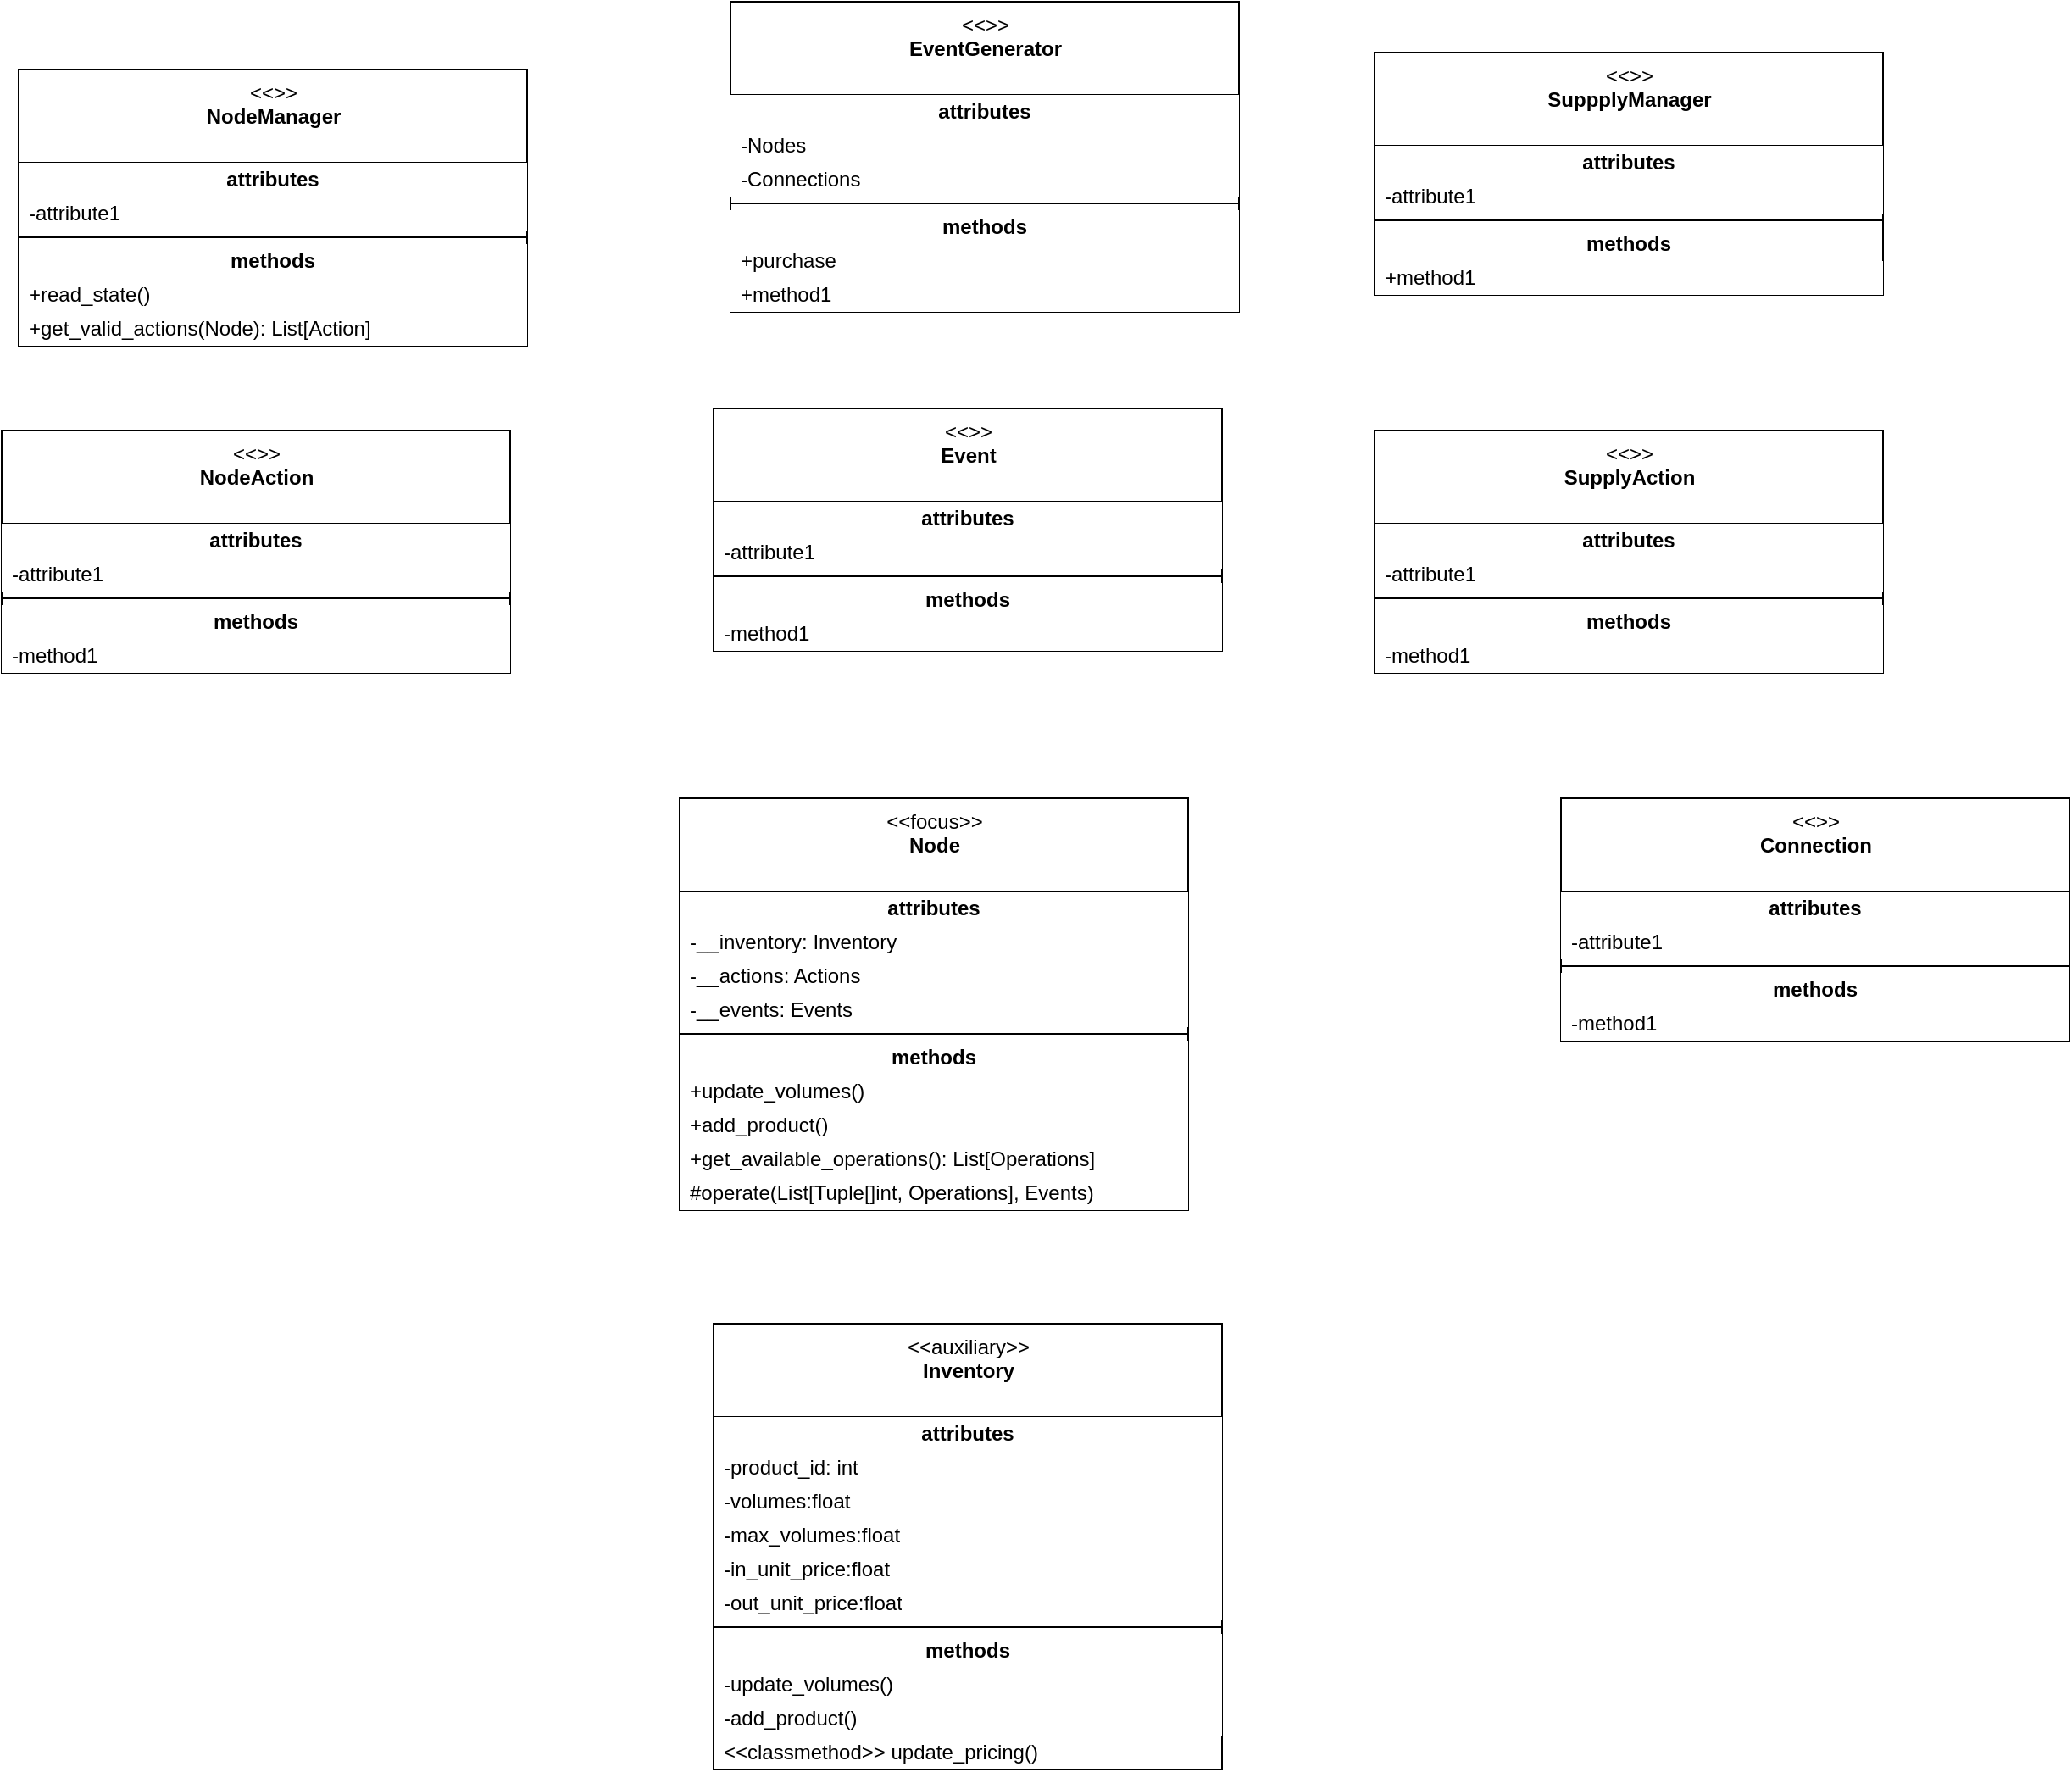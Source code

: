 <mxfile>
    <diagram id="WfGHtx8vdJDDdYfQ9NgE" name="Page-1">
        <mxGraphModel dx="1780" dy="1651" grid="1" gridSize="10" guides="1" tooltips="1" connect="1" arrows="1" fold="1" page="1" pageScale="1" pageWidth="850" pageHeight="1100" math="0" shadow="0">
            <root>
                <mxCell id="0"/>
                <mxCell id="1" parent="0"/>
                <mxCell id="26" value="&amp;lt;&amp;lt;focus&amp;gt;&amp;gt;&lt;br&gt;&lt;b&gt;Node&lt;/b&gt;" style="swimlane;fontStyle=0;align=center;verticalAlign=top;childLayout=stackLayout;horizontal=1;startSize=55;horizontalStack=0;resizeParent=1;resizeParentMax=0;resizeLast=0;collapsible=0;marginBottom=0;html=1;" parent="1" vertex="1">
                    <mxGeometry x="50" y="400" width="300" height="243" as="geometry"/>
                </mxCell>
                <mxCell id="27" value="&lt;b&gt;attributes&lt;/b&gt;" style="text;html=1;strokeColor=none;fillColor=default;align=center;verticalAlign=middle;spacingLeft=4;spacingRight=4;overflow=hidden;rotatable=0;points=[[0,0.5],[1,0.5]];portConstraint=eastwest;" parent="26" vertex="1">
                    <mxGeometry y="55" width="300" height="20" as="geometry"/>
                </mxCell>
                <mxCell id="28" value="-__inventory: Inventory" style="text;html=1;strokeColor=none;fillColor=default;align=left;verticalAlign=middle;spacingLeft=4;spacingRight=4;overflow=hidden;rotatable=0;points=[[0,0.5],[1,0.5]];portConstraint=eastwest;" parent="26" vertex="1">
                    <mxGeometry y="75" width="300" height="20" as="geometry"/>
                </mxCell>
                <mxCell id="39" value="-__actions: Actions" style="text;html=1;strokeColor=none;fillColor=default;align=left;verticalAlign=middle;spacingLeft=4;spacingRight=4;overflow=hidden;rotatable=0;points=[[0,0.5],[1,0.5]];portConstraint=eastwest;" parent="26" vertex="1">
                    <mxGeometry y="95" width="300" height="20" as="geometry"/>
                </mxCell>
                <mxCell id="123" value="-__events: Events" style="text;html=1;strokeColor=none;fillColor=default;align=left;verticalAlign=middle;spacingLeft=4;spacingRight=4;overflow=hidden;rotatable=0;points=[[0,0.5],[1,0.5]];portConstraint=eastwest;" parent="26" vertex="1">
                    <mxGeometry y="115" width="300" height="20" as="geometry"/>
                </mxCell>
                <mxCell id="31" value="" style="line;strokeWidth=1;fillColor=default;align=left;verticalAlign=middle;spacingTop=-1;spacingLeft=3;spacingRight=3;rotatable=0;labelPosition=right;points=[];portConstraint=eastwest;" parent="26" vertex="1">
                    <mxGeometry y="135" width="300" height="8" as="geometry"/>
                </mxCell>
                <mxCell id="32" value="&lt;b&gt;methods&lt;/b&gt;" style="text;html=1;strokeColor=none;fillColor=default;align=center;verticalAlign=middle;spacingLeft=4;spacingRight=4;overflow=hidden;rotatable=0;points=[[0,0.5],[1,0.5]];portConstraint=eastwest;" parent="26" vertex="1">
                    <mxGeometry y="143" width="300" height="20" as="geometry"/>
                </mxCell>
                <mxCell id="33" value="+update_volumes()" style="text;html=1;strokeColor=none;fillColor=default;align=left;verticalAlign=middle;spacingLeft=4;spacingRight=4;overflow=hidden;rotatable=0;points=[[0,0.5],[1,0.5]];portConstraint=eastwest;" parent="26" vertex="1">
                    <mxGeometry y="163" width="300" height="20" as="geometry"/>
                </mxCell>
                <mxCell id="78" value="+add_product()" style="text;html=1;strokeColor=none;fillColor=default;align=left;verticalAlign=middle;spacingLeft=4;spacingRight=4;overflow=hidden;rotatable=0;points=[[0,0.5],[1,0.5]];portConstraint=eastwest;" parent="26" vertex="1">
                    <mxGeometry y="183" width="300" height="20" as="geometry"/>
                </mxCell>
                <mxCell id="40" value="+get_available_operations(): List[Operations]" style="text;html=1;strokeColor=none;fillColor=default;align=left;verticalAlign=middle;spacingLeft=4;spacingRight=4;overflow=hidden;rotatable=0;points=[[0,0.5],[1,0.5]];portConstraint=eastwest;" parent="26" vertex="1">
                    <mxGeometry y="203" width="300" height="20" as="geometry"/>
                </mxCell>
                <mxCell id="36" value="#operate(List[Tuple[]int, Operations], Events)" style="text;html=1;strokeColor=none;fillColor=default;align=left;verticalAlign=middle;spacingLeft=4;spacingRight=4;overflow=hidden;rotatable=0;points=[[0,0.5],[1,0.5]];portConstraint=eastwest;" parent="26" vertex="1">
                    <mxGeometry y="223" width="300" height="20" as="geometry"/>
                </mxCell>
                <mxCell id="60" value="&amp;lt;&amp;lt;auxiliary&amp;gt;&amp;gt;&lt;br&gt;&lt;b&gt;Inventory&lt;/b&gt;" style="swimlane;fontStyle=0;align=center;verticalAlign=top;childLayout=stackLayout;horizontal=1;startSize=55;horizontalStack=0;resizeParent=1;resizeParentMax=0;resizeLast=0;collapsible=0;marginBottom=0;html=1;" parent="1" vertex="1">
                    <mxGeometry x="70" y="710" width="300" height="263" as="geometry"/>
                </mxCell>
                <mxCell id="61" value="&lt;b&gt;attributes&lt;/b&gt;" style="text;html=1;strokeColor=none;fillColor=default;align=center;verticalAlign=middle;spacingLeft=4;spacingRight=4;overflow=hidden;rotatable=0;points=[[0,0.5],[1,0.5]];portConstraint=eastwest;" parent="60" vertex="1">
                    <mxGeometry y="55" width="300" height="20" as="geometry"/>
                </mxCell>
                <mxCell id="63" value="-product_id: int" style="text;html=1;strokeColor=none;fillColor=default;align=left;verticalAlign=middle;spacingLeft=4;spacingRight=4;overflow=hidden;rotatable=0;points=[[0,0.5],[1,0.5]];portConstraint=eastwest;" parent="60" vertex="1">
                    <mxGeometry y="75" width="300" height="20" as="geometry"/>
                </mxCell>
                <mxCell id="70" value="-volumes:float" style="text;html=1;strokeColor=none;fillColor=default;align=left;verticalAlign=middle;spacingLeft=4;spacingRight=4;overflow=hidden;rotatable=0;points=[[0,0.5],[1,0.5]];portConstraint=eastwest;" parent="60" vertex="1">
                    <mxGeometry y="95" width="300" height="20" as="geometry"/>
                </mxCell>
                <mxCell id="73" value="-max_volumes:float" style="text;html=1;strokeColor=none;fillColor=default;align=left;verticalAlign=middle;spacingLeft=4;spacingRight=4;overflow=hidden;rotatable=0;points=[[0,0.5],[1,0.5]];portConstraint=eastwest;" parent="60" vertex="1">
                    <mxGeometry y="115" width="300" height="20" as="geometry"/>
                </mxCell>
                <mxCell id="71" value="-in_unit_price:float" style="text;html=1;strokeColor=none;fillColor=default;align=left;verticalAlign=middle;spacingLeft=4;spacingRight=4;overflow=hidden;rotatable=0;points=[[0,0.5],[1,0.5]];portConstraint=eastwest;" parent="60" vertex="1">
                    <mxGeometry y="135" width="300" height="20" as="geometry"/>
                </mxCell>
                <mxCell id="72" value="-out_unit_price:float" style="text;html=1;strokeColor=none;fillColor=default;align=left;verticalAlign=middle;spacingLeft=4;spacingRight=4;overflow=hidden;rotatable=0;points=[[0,0.5],[1,0.5]];portConstraint=eastwest;" parent="60" vertex="1">
                    <mxGeometry y="155" width="300" height="20" as="geometry"/>
                </mxCell>
                <mxCell id="64" value="" style="line;strokeWidth=1;fillColor=none;align=left;verticalAlign=middle;spacingTop=-1;spacingLeft=3;spacingRight=3;rotatable=0;labelPosition=right;points=[];portConstraint=eastwest;" parent="60" vertex="1">
                    <mxGeometry y="175" width="300" height="8" as="geometry"/>
                </mxCell>
                <mxCell id="65" value="&lt;b&gt;methods&lt;/b&gt;" style="text;html=1;strokeColor=none;fillColor=default;align=center;verticalAlign=middle;spacingLeft=4;spacingRight=4;overflow=hidden;rotatable=0;points=[[0,0.5],[1,0.5]];portConstraint=eastwest;" parent="60" vertex="1">
                    <mxGeometry y="183" width="300" height="20" as="geometry"/>
                </mxCell>
                <mxCell id="66" value="-update_volumes()" style="text;html=1;strokeColor=none;fillColor=default;align=left;verticalAlign=middle;spacingLeft=4;spacingRight=4;overflow=hidden;rotatable=0;points=[[0,0.5],[1,0.5]];portConstraint=eastwest;" parent="60" vertex="1">
                    <mxGeometry y="203" width="300" height="20" as="geometry"/>
                </mxCell>
                <mxCell id="75" value="-add_product()" style="text;html=1;strokeColor=none;fillColor=default;align=left;verticalAlign=middle;spacingLeft=4;spacingRight=4;overflow=hidden;rotatable=0;points=[[0,0.5],[1,0.5]];portConstraint=eastwest;" parent="60" vertex="1">
                    <mxGeometry y="223" width="300" height="20" as="geometry"/>
                </mxCell>
                <mxCell id="74" value="&amp;lt;&amp;lt;classmethod&amp;gt;&amp;gt; update_pricing()" style="text;html=1;strokeColor=none;fillColor=none;align=left;verticalAlign=middle;spacingLeft=4;spacingRight=4;overflow=hidden;rotatable=0;points=[[0,0.5],[1,0.5]];portConstraint=eastwest;" parent="60" vertex="1">
                    <mxGeometry y="243" width="300" height="20" as="geometry"/>
                </mxCell>
                <mxCell id="90" value="&amp;lt;&amp;lt;&amp;gt;&amp;gt;&lt;br&gt;&lt;b&gt;NodeManager&lt;/b&gt;" style="swimlane;fontStyle=0;align=center;verticalAlign=top;childLayout=stackLayout;horizontal=1;startSize=55;horizontalStack=0;resizeParent=1;resizeParentMax=0;resizeLast=0;collapsible=0;marginBottom=0;fillColor=default;fontColor=default;labelBackgroundColor=none;labelBorderColor=none;html=1;" parent="1" vertex="1">
                    <mxGeometry x="-340" y="-30" width="300" height="163" as="geometry"/>
                </mxCell>
                <mxCell id="91" value="&lt;b&gt;attributes&lt;/b&gt;" style="text;html=1;strokeColor=none;fillColor=default;align=center;verticalAlign=middle;spacingLeft=4;spacingRight=4;overflow=hidden;rotatable=0;points=[[0,0.5],[1,0.5]];portConstraint=eastwest;" parent="90" vertex="1">
                    <mxGeometry y="55" width="300" height="20" as="geometry"/>
                </mxCell>
                <mxCell id="92" value="-attribute1" style="text;html=1;align=left;verticalAlign=middle;spacingLeft=4;spacingRight=4;overflow=hidden;rotatable=0;points=[[0,0.5],[1,0.5]];portConstraint=eastwest;fillColor=default;" parent="90" vertex="1">
                    <mxGeometry y="75" width="300" height="20" as="geometry"/>
                </mxCell>
                <mxCell id="94" value="" style="line;strokeWidth=1;fillColor=default;align=left;verticalAlign=middle;spacingTop=-1;spacingLeft=3;spacingRight=3;rotatable=0;labelPosition=right;points=[];portConstraint=eastwest;" parent="90" vertex="1">
                    <mxGeometry y="95" width="300" height="8" as="geometry"/>
                </mxCell>
                <mxCell id="95" value="&lt;b&gt;methods&lt;/b&gt;" style="text;html=1;strokeColor=none;fillColor=default;align=center;verticalAlign=middle;spacingLeft=4;spacingRight=4;overflow=hidden;rotatable=0;points=[[0,0.5],[1,0.5]];portConstraint=eastwest;" parent="90" vertex="1">
                    <mxGeometry y="103" width="300" height="20" as="geometry"/>
                </mxCell>
                <mxCell id="96" value="+read_state()" style="text;html=1;align=left;verticalAlign=middle;spacingLeft=4;spacingRight=4;overflow=hidden;rotatable=0;points=[[0,0.5],[1,0.5]];portConstraint=eastwest;fillColor=default;" parent="90" vertex="1">
                    <mxGeometry y="123" width="300" height="20" as="geometry"/>
                </mxCell>
                <mxCell id="125" value="+get_valid_actions(Node): List[Action]" style="text;html=1;strokeColor=none;fillColor=default;align=left;verticalAlign=middle;spacingLeft=4;spacingRight=4;overflow=hidden;rotatable=0;points=[[0,0.5],[1,0.5]];portConstraint=eastwest;" parent="90" vertex="1">
                    <mxGeometry y="143" width="300" height="20" as="geometry"/>
                </mxCell>
                <mxCell id="100" value="&amp;lt;&amp;lt;&amp;gt;&amp;gt;&lt;br&gt;&lt;b&gt;SuppplyManager&lt;/b&gt;" style="swimlane;fontStyle=0;align=center;verticalAlign=top;childLayout=stackLayout;horizontal=1;startSize=55;horizontalStack=0;resizeParent=1;resizeParentMax=0;resizeLast=0;collapsible=0;marginBottom=0;html=1;" parent="1" vertex="1">
                    <mxGeometry x="460" y="-40" width="300" height="143" as="geometry"/>
                </mxCell>
                <mxCell id="101" value="&lt;b&gt;attributes&lt;/b&gt;" style="text;html=1;strokeColor=none;fillColor=default;align=center;verticalAlign=middle;spacingLeft=4;spacingRight=4;overflow=hidden;rotatable=0;points=[[0,0.5],[1,0.5]];portConstraint=eastwest;" parent="100" vertex="1">
                    <mxGeometry y="55" width="300" height="20" as="geometry"/>
                </mxCell>
                <mxCell id="102" value="-attribute1" style="text;html=1;strokeColor=none;fillColor=default;align=left;verticalAlign=middle;spacingLeft=4;spacingRight=4;overflow=hidden;rotatable=0;points=[[0,0.5],[1,0.5]];portConstraint=eastwest;" parent="100" vertex="1">
                    <mxGeometry y="75" width="300" height="20" as="geometry"/>
                </mxCell>
                <mxCell id="103" value="" style="line;strokeWidth=1;fillColor=default;align=left;verticalAlign=middle;spacingTop=-1;spacingLeft=3;spacingRight=3;rotatable=0;labelPosition=right;points=[];portConstraint=eastwest;" parent="100" vertex="1">
                    <mxGeometry y="95" width="300" height="8" as="geometry"/>
                </mxCell>
                <mxCell id="104" value="&lt;b&gt;methods&lt;/b&gt;" style="text;html=1;strokeColor=none;fillColor=none;align=center;verticalAlign=middle;spacingLeft=4;spacingRight=4;overflow=hidden;rotatable=0;points=[[0,0.5],[1,0.5]];portConstraint=eastwest;" parent="100" vertex="1">
                    <mxGeometry y="103" width="300" height="20" as="geometry"/>
                </mxCell>
                <mxCell id="105" value="+method1" style="text;html=1;strokeColor=none;fillColor=default;align=left;verticalAlign=middle;spacingLeft=4;spacingRight=4;overflow=hidden;rotatable=0;points=[[0,0.5],[1,0.5]];portConstraint=eastwest;" parent="100" vertex="1">
                    <mxGeometry y="123" width="300" height="20" as="geometry"/>
                </mxCell>
                <mxCell id="106" value="&amp;lt;&amp;lt;&amp;gt;&amp;gt;&lt;br&gt;&lt;b&gt;EventGenerator&lt;/b&gt;" style="swimlane;fontStyle=0;align=center;verticalAlign=top;childLayout=stackLayout;horizontal=1;startSize=55;horizontalStack=0;resizeParent=1;resizeParentMax=0;resizeLast=0;collapsible=0;marginBottom=0;html=1;" parent="1" vertex="1">
                    <mxGeometry x="80" y="-70" width="300" height="183" as="geometry"/>
                </mxCell>
                <mxCell id="107" value="&lt;b&gt;attributes&lt;/b&gt;" style="text;html=1;strokeColor=none;fillColor=default;align=center;verticalAlign=middle;spacingLeft=4;spacingRight=4;overflow=hidden;rotatable=0;points=[[0,0.5],[1,0.5]];portConstraint=eastwest;" parent="106" vertex="1">
                    <mxGeometry y="55" width="300" height="20" as="geometry"/>
                </mxCell>
                <mxCell id="108" value="-Nodes" style="text;html=1;strokeColor=none;fillColor=default;align=left;verticalAlign=middle;spacingLeft=4;spacingRight=4;overflow=hidden;rotatable=0;points=[[0,0.5],[1,0.5]];portConstraint=eastwest;" parent="106" vertex="1">
                    <mxGeometry y="75" width="300" height="20" as="geometry"/>
                </mxCell>
                <mxCell id="113" value="-Connections" style="text;html=1;strokeColor=none;fillColor=default;align=left;verticalAlign=middle;spacingLeft=4;spacingRight=4;overflow=hidden;rotatable=0;points=[[0,0.5],[1,0.5]];portConstraint=eastwest;" parent="106" vertex="1">
                    <mxGeometry y="95" width="300" height="20" as="geometry"/>
                </mxCell>
                <mxCell id="109" value="" style="line;strokeWidth=1;fillColor=default;align=left;verticalAlign=middle;spacingTop=-1;spacingLeft=3;spacingRight=3;rotatable=0;labelPosition=right;points=[];portConstraint=eastwest;" parent="106" vertex="1">
                    <mxGeometry y="115" width="300" height="8" as="geometry"/>
                </mxCell>
                <mxCell id="110" value="&lt;b&gt;methods&lt;/b&gt;" style="text;html=1;strokeColor=none;fillColor=default;align=center;verticalAlign=middle;spacingLeft=4;spacingRight=4;overflow=hidden;rotatable=0;points=[[0,0.5],[1,0.5]];portConstraint=eastwest;" parent="106" vertex="1">
                    <mxGeometry y="123" width="300" height="20" as="geometry"/>
                </mxCell>
                <mxCell id="111" value="+purchase" style="text;html=1;strokeColor=none;fillColor=default;align=left;verticalAlign=middle;spacingLeft=4;spacingRight=4;overflow=hidden;rotatable=0;points=[[0,0.5],[1,0.5]];portConstraint=eastwest;" parent="106" vertex="1">
                    <mxGeometry y="143" width="300" height="20" as="geometry"/>
                </mxCell>
                <mxCell id="112" value="+method1" style="text;html=1;strokeColor=none;fillColor=default;align=left;verticalAlign=middle;spacingLeft=4;spacingRight=4;overflow=hidden;rotatable=0;points=[[0,0.5],[1,0.5]];portConstraint=eastwest;" parent="106" vertex="1">
                    <mxGeometry y="163" width="300" height="20" as="geometry"/>
                </mxCell>
                <mxCell id="114" value="&amp;lt;&amp;lt;&amp;gt;&amp;gt;&lt;br&gt;&lt;b&gt;Event&lt;/b&gt;" style="swimlane;fontStyle=0;align=center;verticalAlign=top;childLayout=stackLayout;horizontal=1;startSize=55;horizontalStack=0;resizeParent=1;resizeParentMax=0;resizeLast=0;collapsible=0;marginBottom=0;html=1;" parent="1" vertex="1">
                    <mxGeometry x="70" y="170" width="300" height="143" as="geometry"/>
                </mxCell>
                <mxCell id="115" value="&lt;b&gt;attributes&lt;/b&gt;" style="text;html=1;strokeColor=none;fillColor=default;align=center;verticalAlign=middle;spacingLeft=4;spacingRight=4;overflow=hidden;rotatable=0;points=[[0,0.5],[1,0.5]];portConstraint=eastwest;" parent="114" vertex="1">
                    <mxGeometry y="55" width="300" height="20" as="geometry"/>
                </mxCell>
                <mxCell id="116" value="-attribute1" style="text;html=1;strokeColor=none;fillColor=default;align=left;verticalAlign=middle;spacingLeft=4;spacingRight=4;overflow=hidden;rotatable=0;points=[[0,0.5],[1,0.5]];portConstraint=eastwest;" parent="114" vertex="1">
                    <mxGeometry y="75" width="300" height="20" as="geometry"/>
                </mxCell>
                <mxCell id="118" value="" style="line;strokeWidth=1;fillColor=default;align=left;verticalAlign=middle;spacingTop=-1;spacingLeft=3;spacingRight=3;rotatable=0;labelPosition=right;points=[];portConstraint=eastwest;" parent="114" vertex="1">
                    <mxGeometry y="95" width="300" height="8" as="geometry"/>
                </mxCell>
                <mxCell id="119" value="&lt;b&gt;methods&lt;/b&gt;" style="text;html=1;strokeColor=none;fillColor=default;align=center;verticalAlign=middle;spacingLeft=4;spacingRight=4;overflow=hidden;rotatable=0;points=[[0,0.5],[1,0.5]];portConstraint=eastwest;" parent="114" vertex="1">
                    <mxGeometry y="103" width="300" height="20" as="geometry"/>
                </mxCell>
                <mxCell id="120" value="-method1" style="text;html=1;strokeColor=none;fillColor=default;align=left;verticalAlign=middle;spacingLeft=4;spacingRight=4;overflow=hidden;rotatable=0;points=[[0,0.5],[1,0.5]];portConstraint=eastwest;" parent="114" vertex="1">
                    <mxGeometry y="123" width="300" height="20" as="geometry"/>
                </mxCell>
                <mxCell id="126" value="&amp;lt;&amp;lt;&amp;gt;&amp;gt;&lt;br&gt;&lt;b&gt;SupplyAction&lt;/b&gt;" style="swimlane;fontStyle=0;align=center;verticalAlign=top;childLayout=stackLayout;horizontal=1;startSize=55;horizontalStack=0;resizeParent=1;resizeParentMax=0;resizeLast=0;collapsible=0;marginBottom=0;html=1;" parent="1" vertex="1">
                    <mxGeometry x="460" y="183" width="300" height="143" as="geometry"/>
                </mxCell>
                <mxCell id="127" value="&lt;b&gt;attributes&lt;/b&gt;" style="text;html=1;strokeColor=none;fillColor=default;align=center;verticalAlign=middle;spacingLeft=4;spacingRight=4;overflow=hidden;rotatable=0;points=[[0,0.5],[1,0.5]];portConstraint=eastwest;" parent="126" vertex="1">
                    <mxGeometry y="55" width="300" height="20" as="geometry"/>
                </mxCell>
                <mxCell id="128" value="-attribute1" style="text;html=1;strokeColor=none;fillColor=default;align=left;verticalAlign=middle;spacingLeft=4;spacingRight=4;overflow=hidden;rotatable=0;points=[[0,0.5],[1,0.5]];portConstraint=eastwest;" parent="126" vertex="1">
                    <mxGeometry y="75" width="300" height="20" as="geometry"/>
                </mxCell>
                <mxCell id="130" value="" style="line;strokeWidth=1;fillColor=default;align=left;verticalAlign=middle;spacingTop=-1;spacingLeft=3;spacingRight=3;rotatable=0;labelPosition=right;points=[];portConstraint=eastwest;" parent="126" vertex="1">
                    <mxGeometry y="95" width="300" height="8" as="geometry"/>
                </mxCell>
                <mxCell id="131" value="&lt;b&gt;methods&lt;/b&gt;" style="text;html=1;strokeColor=none;fillColor=default;align=center;verticalAlign=middle;spacingLeft=4;spacingRight=4;overflow=hidden;rotatable=0;points=[[0,0.5],[1,0.5]];portConstraint=eastwest;" parent="126" vertex="1">
                    <mxGeometry y="103" width="300" height="20" as="geometry"/>
                </mxCell>
                <mxCell id="132" value="-method1" style="text;html=1;strokeColor=none;fillColor=default;align=left;verticalAlign=middle;spacingLeft=4;spacingRight=4;overflow=hidden;rotatable=0;points=[[0,0.5],[1,0.5]];portConstraint=eastwest;" parent="126" vertex="1">
                    <mxGeometry y="123" width="300" height="20" as="geometry"/>
                </mxCell>
                <mxCell id="134" value="&amp;lt;&amp;lt;&amp;gt;&amp;gt;&lt;br&gt;&lt;b&gt;NodeAction&lt;/b&gt;" style="swimlane;fontStyle=0;align=center;verticalAlign=top;childLayout=stackLayout;horizontal=1;startSize=55;horizontalStack=0;resizeParent=1;resizeParentMax=0;resizeLast=0;collapsible=0;marginBottom=0;html=1;" parent="1" vertex="1">
                    <mxGeometry x="-350" y="183" width="300" height="143" as="geometry"/>
                </mxCell>
                <mxCell id="135" value="&lt;b&gt;attributes&lt;/b&gt;" style="text;html=1;strokeColor=none;fillColor=default;align=center;verticalAlign=middle;spacingLeft=4;spacingRight=4;overflow=hidden;rotatable=0;points=[[0,0.5],[1,0.5]];portConstraint=eastwest;" parent="134" vertex="1">
                    <mxGeometry y="55" width="300" height="20" as="geometry"/>
                </mxCell>
                <mxCell id="136" value="-attribute1" style="text;html=1;strokeColor=none;fillColor=default;align=left;verticalAlign=middle;spacingLeft=4;spacingRight=4;overflow=hidden;rotatable=0;points=[[0,0.5],[1,0.5]];portConstraint=eastwest;" parent="134" vertex="1">
                    <mxGeometry y="75" width="300" height="20" as="geometry"/>
                </mxCell>
                <mxCell id="137" value="" style="line;strokeWidth=1;fillColor=default;align=left;verticalAlign=middle;spacingTop=-1;spacingLeft=3;spacingRight=3;rotatable=0;labelPosition=right;points=[];portConstraint=eastwest;" parent="134" vertex="1">
                    <mxGeometry y="95" width="300" height="8" as="geometry"/>
                </mxCell>
                <mxCell id="138" value="&lt;b&gt;methods&lt;/b&gt;" style="text;html=1;strokeColor=none;fillColor=default;align=center;verticalAlign=middle;spacingLeft=4;spacingRight=4;overflow=hidden;rotatable=0;points=[[0,0.5],[1,0.5]];portConstraint=eastwest;" parent="134" vertex="1">
                    <mxGeometry y="103" width="300" height="20" as="geometry"/>
                </mxCell>
                <mxCell id="139" value="-method1" style="text;html=1;strokeColor=none;fillColor=default;align=left;verticalAlign=middle;spacingLeft=4;spacingRight=4;overflow=hidden;rotatable=0;points=[[0,0.5],[1,0.5]];portConstraint=eastwest;" parent="134" vertex="1">
                    <mxGeometry y="123" width="300" height="20" as="geometry"/>
                </mxCell>
                <mxCell id="140" value="&amp;lt;&amp;lt;&amp;gt;&amp;gt;&lt;br&gt;&lt;b&gt;Connection&lt;/b&gt;" style="swimlane;fontStyle=0;align=center;verticalAlign=top;childLayout=stackLayout;horizontal=1;startSize=55;horizontalStack=0;resizeParent=1;resizeParentMax=0;resizeLast=0;collapsible=0;marginBottom=0;html=1;" parent="1" vertex="1">
                    <mxGeometry x="570" y="400" width="300" height="143" as="geometry"/>
                </mxCell>
                <mxCell id="141" value="&lt;b&gt;attributes&lt;/b&gt;" style="text;html=1;strokeColor=none;fillColor=default;align=center;verticalAlign=middle;spacingLeft=4;spacingRight=4;overflow=hidden;rotatable=0;points=[[0,0.5],[1,0.5]];portConstraint=eastwest;" parent="140" vertex="1">
                    <mxGeometry y="55" width="300" height="20" as="geometry"/>
                </mxCell>
                <mxCell id="142" value="-attribute1" style="text;html=1;strokeColor=none;fillColor=default;align=left;verticalAlign=middle;spacingLeft=4;spacingRight=4;overflow=hidden;rotatable=0;points=[[0,0.5],[1,0.5]];portConstraint=eastwest;" parent="140" vertex="1">
                    <mxGeometry y="75" width="300" height="20" as="geometry"/>
                </mxCell>
                <mxCell id="143" value="" style="line;strokeWidth=1;fillColor=default;align=left;verticalAlign=middle;spacingTop=-1;spacingLeft=3;spacingRight=3;rotatable=0;labelPosition=right;points=[];portConstraint=eastwest;" parent="140" vertex="1">
                    <mxGeometry y="95" width="300" height="8" as="geometry"/>
                </mxCell>
                <mxCell id="144" value="&lt;b&gt;methods&lt;/b&gt;" style="text;html=1;strokeColor=none;fillColor=default;align=center;verticalAlign=middle;spacingLeft=4;spacingRight=4;overflow=hidden;rotatable=0;points=[[0,0.5],[1,0.5]];portConstraint=eastwest;" parent="140" vertex="1">
                    <mxGeometry y="103" width="300" height="20" as="geometry"/>
                </mxCell>
                <mxCell id="145" value="-method1" style="text;html=1;strokeColor=none;fillColor=default;align=left;verticalAlign=middle;spacingLeft=4;spacingRight=4;overflow=hidden;rotatable=0;points=[[0,0.5],[1,0.5]];portConstraint=eastwest;" parent="140" vertex="1">
                    <mxGeometry y="123" width="300" height="20" as="geometry"/>
                </mxCell>
            </root>
        </mxGraphModel>
    </diagram>
</mxfile>